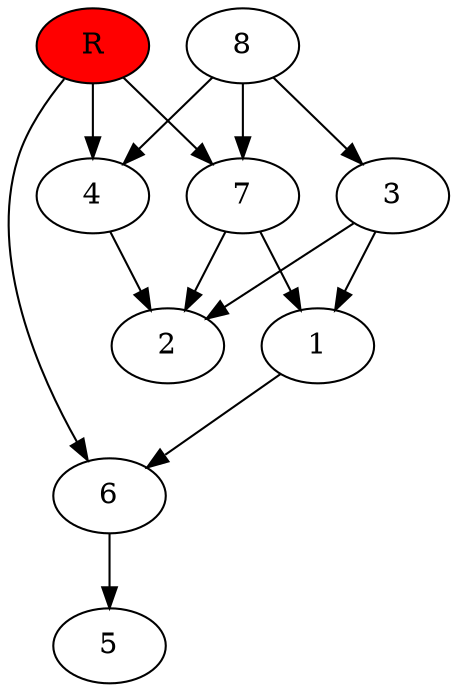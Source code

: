 digraph prb330 {
	1
	2
	3
	4
	5
	6
	7
	8
	R [fillcolor="#ff0000" style=filled]
	1 -> 6
	3 -> 1
	3 -> 2
	4 -> 2
	6 -> 5
	7 -> 1
	7 -> 2
	8 -> 3
	8 -> 4
	8 -> 7
	R -> 4
	R -> 6
	R -> 7
}
